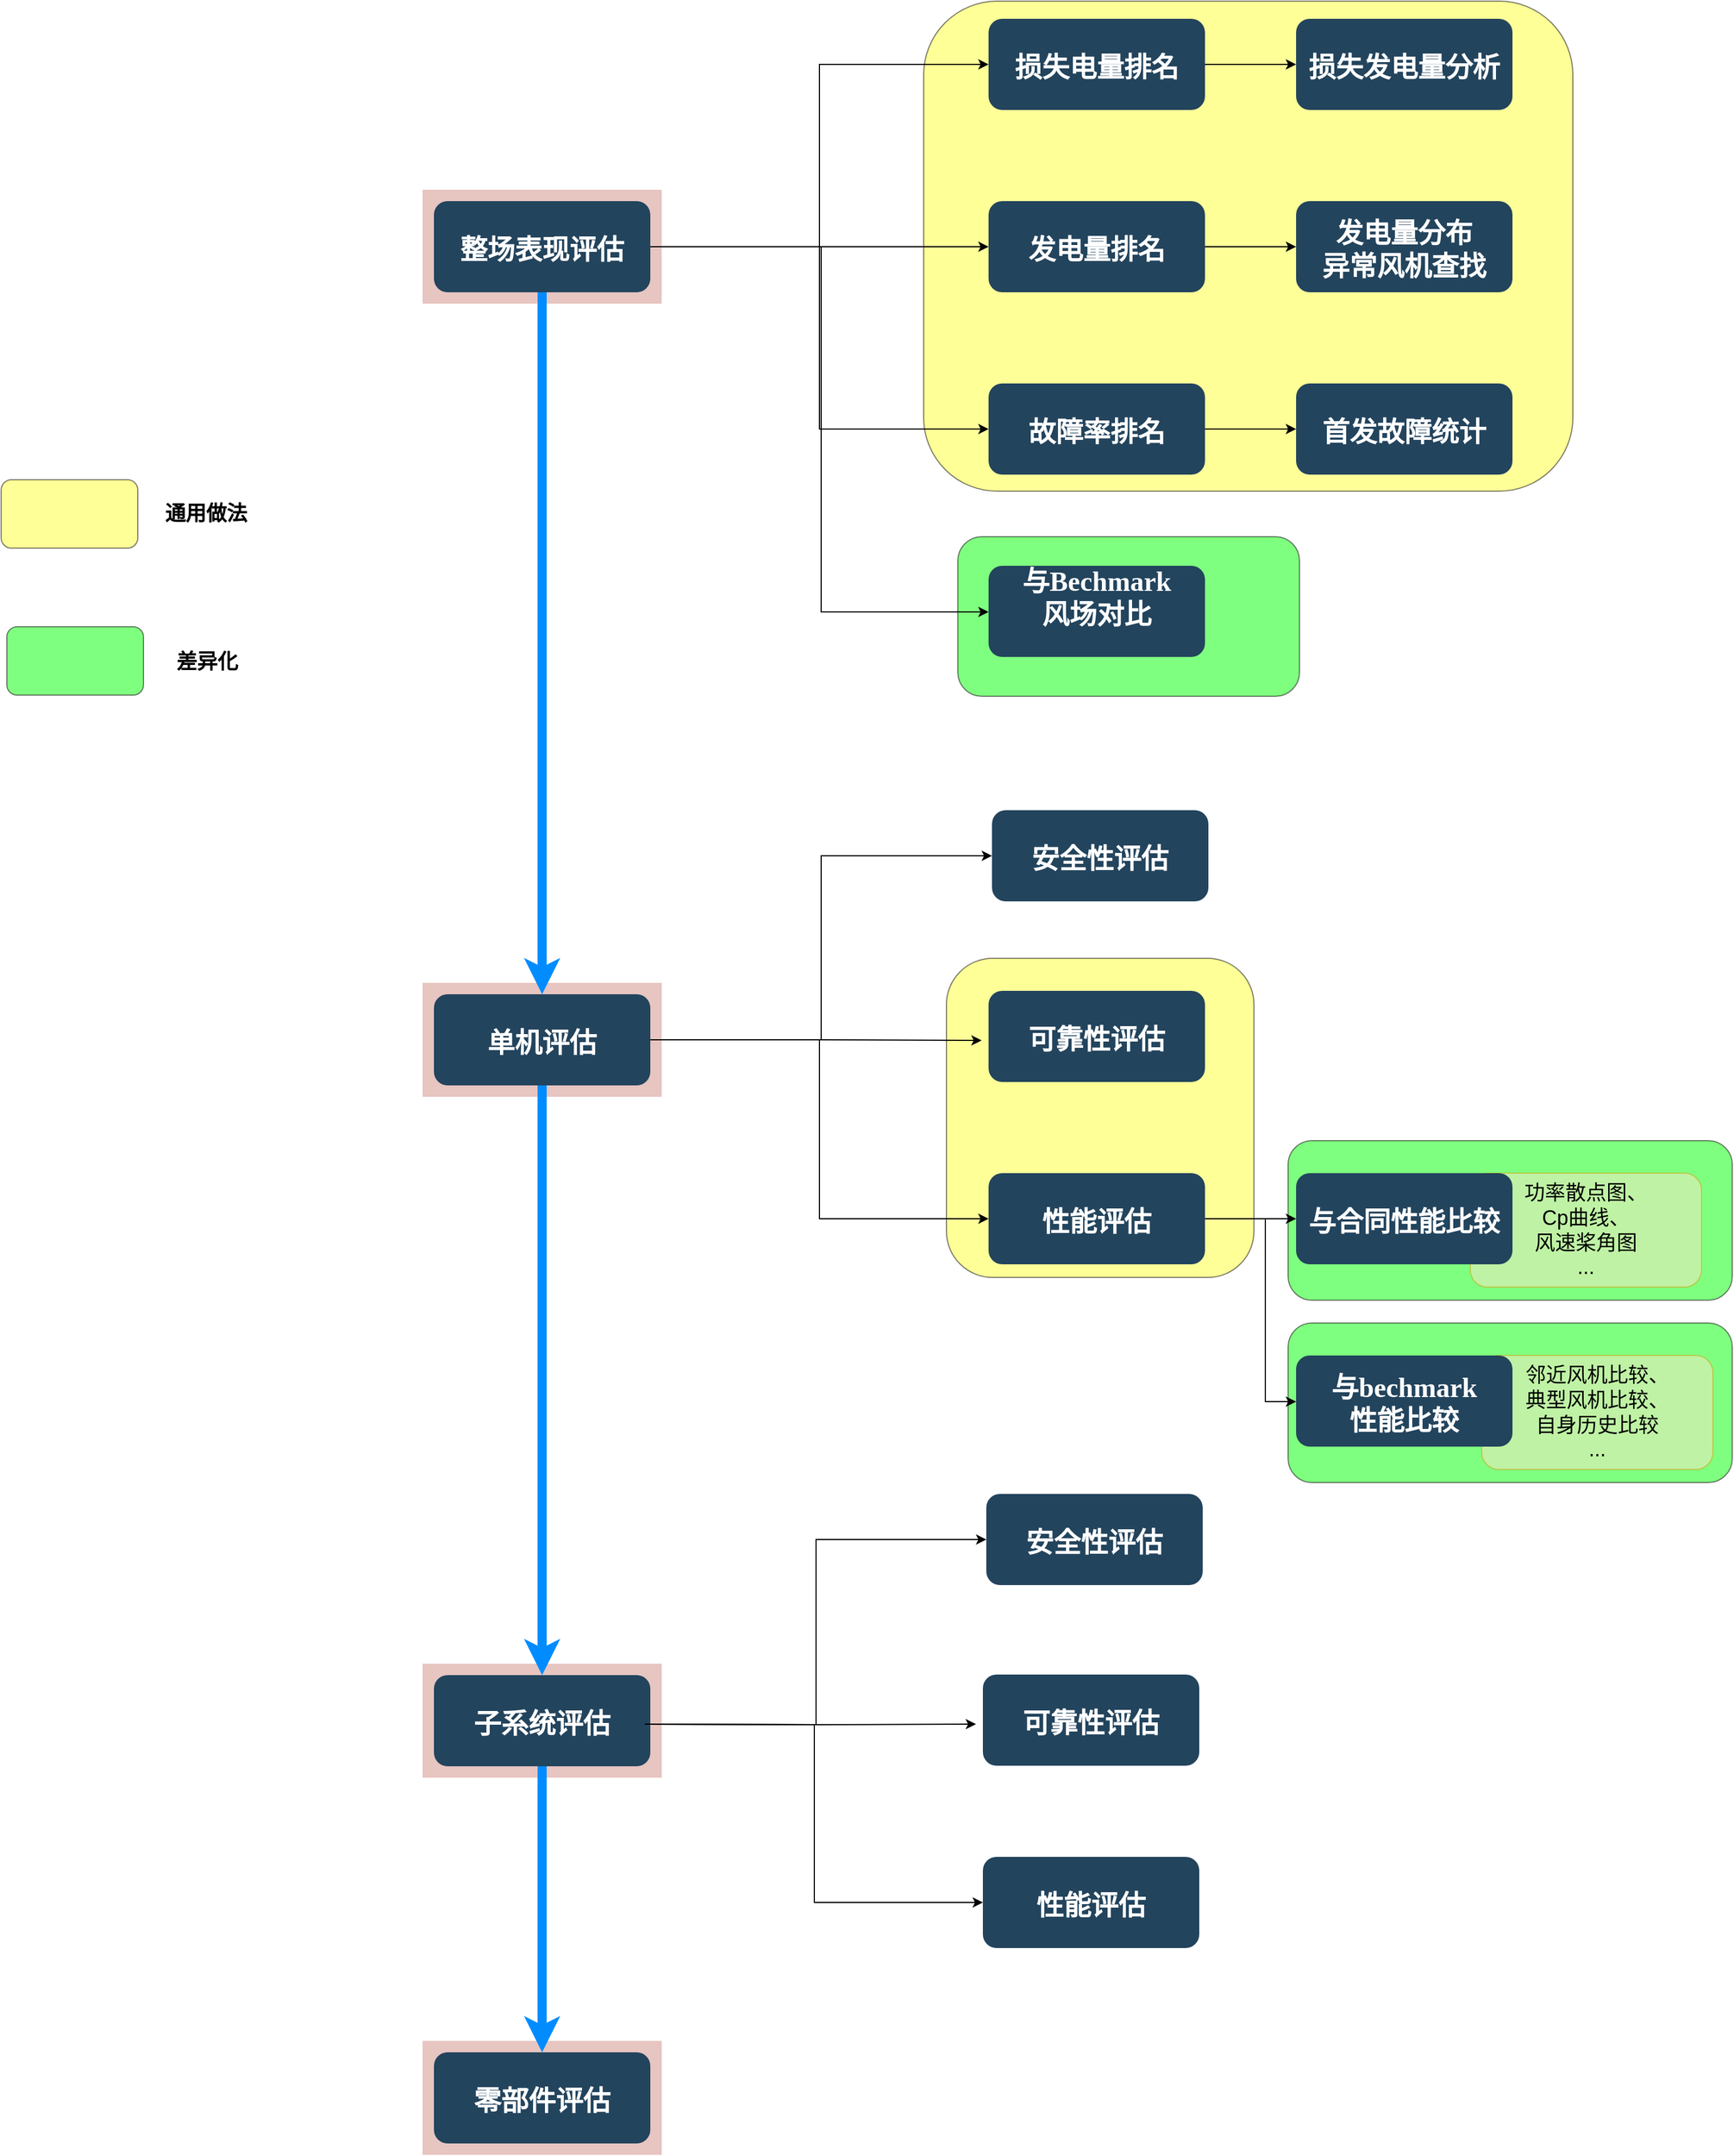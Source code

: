 <mxfile version="10.6.7" type="github"><diagram name="Page-1" id="2c0d36ab-eaac-3732-788b-9136903baeff"><mxGraphModel dx="2323" dy="1338" grid="1" gridSize="10" guides="1" tooltips="1" connect="1" arrows="1" fold="1" page="1" pageScale="1.5" pageWidth="1169" pageHeight="827" background="#ffffff" math="0" shadow="0"><root><mxCell id="0"/><mxCell id="1" parent="0"/><mxCell id="Z32xJVe9XofP69-cb_IB-155" value="" style="rounded=1;whiteSpace=wrap;html=1;fillColor=#FFFF33;gradientColor=none;fontSize=18;opacity=50;" vertex="1" parent="1"><mxGeometry x="990" y="850" width="270" height="280" as="geometry"/></mxCell><mxCell id="Z32xJVe9XofP69-cb_IB-154" value="" style="rounded=1;whiteSpace=wrap;html=1;fillColor=#00FF00;gradientColor=none;fontSize=18;opacity=50;" vertex="1" parent="1"><mxGeometry x="1290" y="1170" width="390" height="140" as="geometry"/></mxCell><mxCell id="Z32xJVe9XofP69-cb_IB-153" value="&lt;div&gt;邻近风机比较、&lt;/div&gt;&lt;div&gt;典型风机比较、&lt;/div&gt;&lt;div&gt;自身历史比较&lt;br&gt;&lt;/div&gt;&lt;div&gt;...&lt;br&gt;&lt;/div&gt;" style="rounded=1;whiteSpace=wrap;html=1;fillColor=#ffe6cc;fontSize=18;opacity=50;strokeColor=#d79b00;" vertex="1" parent="1"><mxGeometry x="1460" y="1198.5" width="203" height="100" as="geometry"/></mxCell><mxCell id="Z32xJVe9XofP69-cb_IB-152" value="" style="rounded=1;whiteSpace=wrap;html=1;fillColor=#00FF00;gradientColor=none;fontSize=18;opacity=50;" vertex="1" parent="1"><mxGeometry x="1000" y="480" width="300" height="140" as="geometry"/></mxCell><mxCell id="Z32xJVe9XofP69-cb_IB-140" value="" style="rounded=1;whiteSpace=wrap;html=1;fillColor=#00FF00;gradientColor=none;fontSize=18;opacity=50;" vertex="1" parent="1"><mxGeometry x="1290" y="1010" width="390" height="140" as="geometry"/></mxCell><mxCell id="Z32xJVe9XofP69-cb_IB-151" value="&lt;div&gt;功率散点图、&lt;/div&gt;&lt;div&gt;Cp曲线、&lt;/div&gt;&lt;div&gt;风速桨角图&lt;/div&gt;&lt;div&gt;...&lt;br&gt;&lt;/div&gt;" style="rounded=1;whiteSpace=wrap;html=1;fillColor=#ffe6cc;fontSize=18;opacity=50;strokeColor=#d79b00;" vertex="1" parent="1"><mxGeometry x="1450" y="1038.5" width="203" height="100" as="geometry"/></mxCell><mxCell id="Z32xJVe9XofP69-cb_IB-138" value="" style="rounded=1;whiteSpace=wrap;html=1;fillColor=#FFFF33;gradientColor=none;fontSize=18;opacity=50;" vertex="1" parent="1"><mxGeometry x="970" y="10" width="570" height="430" as="geometry"/></mxCell><mxCell id="Fd9QAYF8xPu6k3quil8q-135" value="" style="fillColor=#AE4132;strokeColor=none;opacity=30;fontSize=24;" parent="1" vertex="1"><mxGeometry x="530" y="1800" width="210" height="100.0" as="geometry"/></mxCell><mxCell id="Fd9QAYF8xPu6k3quil8q-132" value="" style="fillColor=#AE4132;strokeColor=none;opacity=30;fontSize=24;" parent="1" vertex="1"><mxGeometry x="530" y="1469" width="210" height="100.0" as="geometry"/></mxCell><mxCell id="Fd9QAYF8xPu6k3quil8q-131" value="" style="fillColor=#AE4132;strokeColor=none;opacity=30;fontSize=24;" parent="1" vertex="1"><mxGeometry x="530" y="871.5" width="210" height="100.0" as="geometry"/></mxCell><mxCell id="123" value="" style="fillColor=#AE4132;strokeColor=none;opacity=30;fontSize=24;" parent="1" vertex="1"><mxGeometry x="530" y="175.5" width="210" height="100.0" as="geometry"/></mxCell><mxCell id="Fd9QAYF8xPu6k3quil8q-124" value="" style="edgeStyle=orthogonalEdgeStyle;rounded=0;orthogonalLoop=1;jettySize=auto;html=1;fontSize=24;" parent="1" source="2" target="Fd9QAYF8xPu6k3quil8q-123" edge="1"><mxGeometry relative="1" as="geometry"/></mxCell><mxCell id="Fd9QAYF8xPu6k3quil8q-128" value="" style="edgeStyle=orthogonalEdgeStyle;rounded=0;orthogonalLoop=1;jettySize=auto;html=1;fontSize=24;strokeWidth=8;strokeColor=#008CFF;" parent="1" source="2" target="Fd9QAYF8xPu6k3quil8q-127" edge="1"><mxGeometry relative="1" as="geometry"/></mxCell><mxCell id="2" value="整场表现评估" style="rounded=1;fillColor=#23445D;gradientColor=none;strokeColor=none;fontColor=#FFFFFF;fontStyle=1;fontFamily=Tahoma;fontSize=24;" parent="1" vertex="1"><mxGeometry x="540" y="185.5" width="190" height="80" as="geometry"/></mxCell><mxCell id="Fd9QAYF8xPu6k3quil8q-139" value="" style="edgeStyle=orthogonalEdgeStyle;rounded=0;orthogonalLoop=1;jettySize=auto;html=1;fontSize=24;entryX=-0.032;entryY=0.544;entryDx=0;entryDy=0;entryPerimeter=0;" parent="1" source="Fd9QAYF8xPu6k3quil8q-127" target="Fd9QAYF8xPu6k3quil8q-145" edge="1"><mxGeometry relative="1" as="geometry"/></mxCell><mxCell id="Fd9QAYF8xPu6k3quil8q-127" value="单机评估" style="rounded=1;fillColor=#23445D;gradientColor=none;strokeColor=none;fontColor=#FFFFFF;fontStyle=1;fontFamily=Tahoma;fontSize=24;" parent="1" vertex="1"><mxGeometry x="540" y="881.5" width="190" height="80" as="geometry"/></mxCell><mxCell id="Fd9QAYF8xPu6k3quil8q-138" value="安全性评估" style="rounded=1;fillColor=#23445D;gradientColor=none;strokeColor=none;fontColor=#FFFFFF;fontStyle=1;fontFamily=Tahoma;fontSize=24;" parent="1" vertex="1"><mxGeometry x="1030" y="720" width="190" height="80" as="geometry"/></mxCell><mxCell id="Fd9QAYF8xPu6k3quil8q-149" value="" style="edgeStyle=orthogonalEdgeStyle;rounded=0;orthogonalLoop=1;jettySize=auto;html=1;strokeColor=#000000;strokeWidth=1;fontSize=24;entryX=0;entryY=0.5;entryDx=0;entryDy=0;" parent="1" source="Fd9QAYF8xPu6k3quil8q-127" target="Fd9QAYF8xPu6k3quil8q-148" edge="1"><mxGeometry relative="1" as="geometry"/></mxCell><mxCell id="Fd9QAYF8xPu6k3quil8q-145" value="可靠性评估" style="rounded=1;fillColor=#23445D;gradientColor=none;strokeColor=none;fontColor=#FFFFFF;fontStyle=1;fontFamily=Tahoma;fontSize=24;" parent="1" vertex="1"><mxGeometry x="1027" y="878.5" width="190" height="80" as="geometry"/></mxCell><mxCell id="Z32xJVe9XofP69-cb_IB-142" value="" style="edgeStyle=orthogonalEdgeStyle;rounded=0;orthogonalLoop=1;jettySize=auto;html=1;fontSize=18;" edge="1" parent="1" source="Fd9QAYF8xPu6k3quil8q-148" target="Z32xJVe9XofP69-cb_IB-141"><mxGeometry relative="1" as="geometry"/></mxCell><mxCell id="Fd9QAYF8xPu6k3quil8q-148" value="性能评估" style="rounded=1;fillColor=#23445D;gradientColor=none;strokeColor=none;fontColor=#FFFFFF;fontStyle=1;fontFamily=Tahoma;fontSize=24;" parent="1" vertex="1"><mxGeometry x="1027" y="1038.5" width="190" height="80" as="geometry"/></mxCell><mxCell id="Z32xJVe9XofP69-cb_IB-144" value="" style="edgeStyle=orthogonalEdgeStyle;rounded=0;orthogonalLoop=1;jettySize=auto;html=1;fontSize=18;" edge="1" parent="1" source="Fd9QAYF8xPu6k3quil8q-148" target="Z32xJVe9XofP69-cb_IB-143"><mxGeometry relative="1" as="geometry"><Array as="points"><mxPoint x="1270" y="1079"/><mxPoint x="1270" y="1239"/></Array></mxGeometry></mxCell><mxCell id="Z32xJVe9XofP69-cb_IB-141" value="与合同性能比较" style="rounded=1;fillColor=#23445D;gradientColor=none;strokeColor=none;fontColor=#FFFFFF;fontStyle=1;fontFamily=Tahoma;fontSize=24;" vertex="1" parent="1"><mxGeometry x="1297" y="1038.5" width="190" height="80" as="geometry"/></mxCell><mxCell id="Z32xJVe9XofP69-cb_IB-143" value="与bechmark&#xA;性能比较" style="rounded=1;fillColor=#23445D;gradientColor=none;strokeColor=none;fontColor=#FFFFFF;fontStyle=1;fontFamily=Tahoma;fontSize=24;" vertex="1" parent="1"><mxGeometry x="1297" y="1198.5" width="190" height="80" as="geometry"/></mxCell><mxCell id="Fd9QAYF8xPu6k3quil8q-129" value="子系统评估" style="rounded=1;fillColor=#23445D;gradientColor=none;strokeColor=none;fontColor=#FFFFFF;fontStyle=1;fontFamily=Tahoma;fontSize=24;" parent="1" vertex="1"><mxGeometry x="540" y="1479" width="190" height="80" as="geometry"/></mxCell><mxCell id="Fd9QAYF8xPu6k3quil8q-133" value="零部件评估" style="rounded=1;fillColor=#23445D;gradientColor=none;strokeColor=none;fontColor=#FFFFFF;fontStyle=1;fontFamily=Tahoma;fontSize=24;" parent="1" vertex="1"><mxGeometry x="540" y="1810" width="190" height="80" as="geometry"/></mxCell><mxCell id="Z32xJVe9XofP69-cb_IB-126" value="" style="edgeStyle=orthogonalEdgeStyle;rounded=0;orthogonalLoop=1;jettySize=auto;html=1;" edge="1" parent="1" source="Fd9QAYF8xPu6k3quil8q-123" target="Z32xJVe9XofP69-cb_IB-125"><mxGeometry relative="1" as="geometry"/></mxCell><mxCell id="Fd9QAYF8xPu6k3quil8q-123" value="发电量排名" style="rounded=1;fillColor=#23445D;gradientColor=none;strokeColor=none;fontColor=#FFFFFF;fontStyle=1;fontFamily=Tahoma;fontSize=24;" parent="1" vertex="1"><mxGeometry x="1027" y="185.5" width="190" height="80" as="geometry"/></mxCell><mxCell id="Z32xJVe9XofP69-cb_IB-125" value="发电量分布&#xA;异常风机查找" style="rounded=1;fillColor=#23445D;gradientColor=none;strokeColor=none;fontColor=#FFFFFF;fontStyle=1;fontFamily=Tahoma;fontSize=24;" vertex="1" parent="1"><mxGeometry x="1297" y="185.5" width="190" height="80" as="geometry"/></mxCell><mxCell id="Z32xJVe9XofP69-cb_IB-128" value="" style="edgeStyle=orthogonalEdgeStyle;rounded=0;orthogonalLoop=1;jettySize=auto;html=1;" edge="1" parent="1" source="Fd9QAYF8xPu6k3quil8q-136" target="Z32xJVe9XofP69-cb_IB-127"><mxGeometry relative="1" as="geometry"/></mxCell><mxCell id="Fd9QAYF8xPu6k3quil8q-136" value="损失电量排名" style="rounded=1;fillColor=#23445D;gradientColor=none;strokeColor=none;fontColor=#FFFFFF;fontStyle=1;fontFamily=Tahoma;fontSize=24;" parent="1" vertex="1"><mxGeometry x="1027" y="25.5" width="190" height="80" as="geometry"/></mxCell><mxCell id="Z32xJVe9XofP69-cb_IB-127" value="损失发电量分析" style="rounded=1;fillColor=#23445D;gradientColor=none;strokeColor=none;fontColor=#FFFFFF;fontStyle=1;fontFamily=Tahoma;fontSize=24;" vertex="1" parent="1"><mxGeometry x="1297" y="25.5" width="190" height="80" as="geometry"/></mxCell><mxCell id="Z32xJVe9XofP69-cb_IB-124" value="" style="edgeStyle=orthogonalEdgeStyle;rounded=0;orthogonalLoop=1;jettySize=auto;html=1;" edge="1" parent="1" source="Fd9QAYF8xPu6k3quil8q-125" target="Z32xJVe9XofP69-cb_IB-123"><mxGeometry relative="1" as="geometry"/></mxCell><mxCell id="Z32xJVe9XofP69-cb_IB-130" value="" style="edgeStyle=orthogonalEdgeStyle;rounded=0;orthogonalLoop=1;jettySize=auto;html=1;exitX=1;exitY=0.5;exitDx=0;exitDy=0;" edge="1" parent="1" source="2" target="Z32xJVe9XofP69-cb_IB-129"><mxGeometry relative="1" as="geometry"><Array as="points"><mxPoint x="880" y="226"/><mxPoint x="880" y="546"/></Array></mxGeometry></mxCell><mxCell id="Fd9QAYF8xPu6k3quil8q-125" value="故障率排名" style="rounded=1;fillColor=#23445D;gradientColor=none;strokeColor=none;fontColor=#FFFFFF;fontStyle=1;fontFamily=Tahoma;fontSize=24;" parent="1" vertex="1"><mxGeometry x="1027" y="345.5" width="190" height="80" as="geometry"/></mxCell><mxCell id="Z32xJVe9XofP69-cb_IB-129" value="与Bechmark&#xA;风场对比&#xA;" style="rounded=1;fillColor=#23445D;gradientColor=none;strokeColor=none;fontColor=#FFFFFF;fontStyle=1;fontFamily=Tahoma;fontSize=24;" vertex="1" parent="1"><mxGeometry x="1027" y="505.5" width="190" height="80" as="geometry"/></mxCell><mxCell id="Z32xJVe9XofP69-cb_IB-123" value="首发故障统计" style="rounded=1;fillColor=#23445D;gradientColor=none;strokeColor=none;fontColor=#FFFFFF;fontStyle=1;fontFamily=Tahoma;fontSize=24;" vertex="1" parent="1"><mxGeometry x="1297" y="345.5" width="190" height="80" as="geometry"/></mxCell><mxCell id="Fd9QAYF8xPu6k3quil8q-140" value="" style="edgeStyle=orthogonalEdgeStyle;rounded=0;orthogonalLoop=1;jettySize=auto;html=1;fontSize=24;strokeWidth=8;strokeColor=#008CFF;exitX=0.5;exitY=1;exitDx=0;exitDy=0;" parent="1" source="Fd9QAYF8xPu6k3quil8q-127" target="Fd9QAYF8xPu6k3quil8q-129" edge="1"><mxGeometry relative="1" as="geometry"><mxPoint x="645" y="489.5" as="sourcePoint"/><mxPoint x="645" y="728.5" as="targetPoint"/></mxGeometry></mxCell><mxCell id="Fd9QAYF8xPu6k3quil8q-141" value="" style="edgeStyle=orthogonalEdgeStyle;rounded=0;orthogonalLoop=1;jettySize=auto;html=1;fontSize=24;strokeWidth=8;strokeColor=#008CFF;exitX=0.5;exitY=1;exitDx=0;exitDy=0;entryX=0.5;entryY=0;entryDx=0;entryDy=0;" parent="1" source="Fd9QAYF8xPu6k3quil8q-129" target="Fd9QAYF8xPu6k3quil8q-133" edge="1"><mxGeometry relative="1" as="geometry"><mxPoint x="645" y="1011" as="sourcePoint"/><mxPoint x="645" y="1250" as="targetPoint"/></mxGeometry></mxCell><mxCell id="Fd9QAYF8xPu6k3quil8q-143" value="" style="edgeStyle=orthogonalEdgeStyle;rounded=0;orthogonalLoop=1;jettySize=auto;html=1;entryX=0;entryY=0.5;entryDx=0;entryDy=0;exitX=1;exitY=0.5;exitDx=0;exitDy=0;fontSize=24;" parent="1" source="2" target="Fd9QAYF8xPu6k3quil8q-125" edge="1"><mxGeometry relative="1" as="geometry"><mxPoint x="740" y="235.5" as="sourcePoint"/><mxPoint x="1037" y="235.5" as="targetPoint"/></mxGeometry></mxCell><mxCell id="Fd9QAYF8xPu6k3quil8q-144" value="" style="edgeStyle=orthogonalEdgeStyle;rounded=0;orthogonalLoop=1;jettySize=auto;html=1;entryX=0;entryY=0.5;entryDx=0;entryDy=0;fontSize=24;" parent="1" source="2" target="Fd9QAYF8xPu6k3quil8q-136" edge="1"><mxGeometry relative="1" as="geometry"><mxPoint x="850" y="200" as="sourcePoint"/><mxPoint x="1037.571" y="395.857" as="targetPoint"/></mxGeometry></mxCell><mxCell id="Fd9QAYF8xPu6k3quil8q-147" value="" style="edgeStyle=orthogonalEdgeStyle;rounded=0;orthogonalLoop=1;jettySize=auto;html=1;fontSize=24;entryX=0;entryY=0.5;entryDx=0;entryDy=0;exitX=1;exitY=0.5;exitDx=0;exitDy=0;" parent="1" source="Fd9QAYF8xPu6k3quil8q-127" target="Fd9QAYF8xPu6k3quil8q-138" edge="1"><mxGeometry relative="1" as="geometry"><mxPoint x="740" y="768.5" as="sourcePoint"/><mxPoint x="1027" y="759" as="targetPoint"/></mxGeometry></mxCell><mxCell id="Z32xJVe9XofP69-cb_IB-132" value="通用做法" style="text;html=1;strokeColor=none;fillColor=none;align=center;verticalAlign=middle;whiteSpace=wrap;rounded=0;fontSize=18;fontStyle=1" vertex="1" parent="1"><mxGeometry x="270" y="450" width="140" height="20" as="geometry"/></mxCell><mxCell id="Z32xJVe9XofP69-cb_IB-134" value="差异化" style="text;html=1;strokeColor=none;fillColor=none;align=center;verticalAlign=middle;whiteSpace=wrap;rounded=0;fontSize=18;fontStyle=1" vertex="1" parent="1"><mxGeometry x="271" y="580" width="140" height="20" as="geometry"/></mxCell><mxCell id="Z32xJVe9XofP69-cb_IB-136" value="" style="rounded=1;whiteSpace=wrap;html=1;fillColor=#FFFF33;gradientColor=none;fontSize=18;opacity=50;" vertex="1" parent="1"><mxGeometry x="160" y="430" width="120" height="60" as="geometry"/></mxCell><mxCell id="Z32xJVe9XofP69-cb_IB-137" value="" style="rounded=1;whiteSpace=wrap;html=1;fillColor=#00FF00;gradientColor=none;fontSize=18;opacity=50;" vertex="1" parent="1"><mxGeometry x="165" y="559" width="120" height="60" as="geometry"/></mxCell><mxCell id="Z32xJVe9XofP69-cb_IB-145" value="" style="edgeStyle=orthogonalEdgeStyle;rounded=0;orthogonalLoop=1;jettySize=auto;html=1;fontSize=24;entryX=-0.032;entryY=0.544;entryDx=0;entryDy=0;entryPerimeter=0;" edge="1" parent="1" target="Z32xJVe9XofP69-cb_IB-148"><mxGeometry relative="1" as="geometry"><mxPoint x="725" y="1522" as="sourcePoint"/></mxGeometry></mxCell><mxCell id="Z32xJVe9XofP69-cb_IB-146" value="安全性评估" style="rounded=1;fillColor=#23445D;gradientColor=none;strokeColor=none;fontColor=#FFFFFF;fontStyle=1;fontFamily=Tahoma;fontSize=24;" vertex="1" parent="1"><mxGeometry x="1025" y="1320" width="190" height="80" as="geometry"/></mxCell><mxCell id="Z32xJVe9XofP69-cb_IB-147" value="" style="edgeStyle=orthogonalEdgeStyle;rounded=0;orthogonalLoop=1;jettySize=auto;html=1;strokeColor=#000000;strokeWidth=1;fontSize=24;entryX=0;entryY=0.5;entryDx=0;entryDy=0;" edge="1" parent="1" target="Z32xJVe9XofP69-cb_IB-149"><mxGeometry relative="1" as="geometry"><mxPoint x="725" y="1522" as="sourcePoint"/></mxGeometry></mxCell><mxCell id="Z32xJVe9XofP69-cb_IB-148" value="可靠性评估" style="rounded=1;fillColor=#23445D;gradientColor=none;strokeColor=none;fontColor=#FFFFFF;fontStyle=1;fontFamily=Tahoma;fontSize=24;" vertex="1" parent="1"><mxGeometry x="1022" y="1478.5" width="190" height="80" as="geometry"/></mxCell><mxCell id="Z32xJVe9XofP69-cb_IB-149" value="性能评估" style="rounded=1;fillColor=#23445D;gradientColor=none;strokeColor=none;fontColor=#FFFFFF;fontStyle=1;fontFamily=Tahoma;fontSize=24;" vertex="1" parent="1"><mxGeometry x="1022" y="1638.5" width="190" height="80" as="geometry"/></mxCell><mxCell id="Z32xJVe9XofP69-cb_IB-150" value="" style="edgeStyle=orthogonalEdgeStyle;rounded=0;orthogonalLoop=1;jettySize=auto;html=1;fontSize=24;entryX=0;entryY=0.5;entryDx=0;entryDy=0;" edge="1" parent="1" target="Z32xJVe9XofP69-cb_IB-146"><mxGeometry relative="1" as="geometry"><mxPoint x="725" y="1522" as="sourcePoint"/><mxPoint x="1022" y="1359" as="targetPoint"/></mxGeometry></mxCell></root></mxGraphModel></diagram></mxfile>